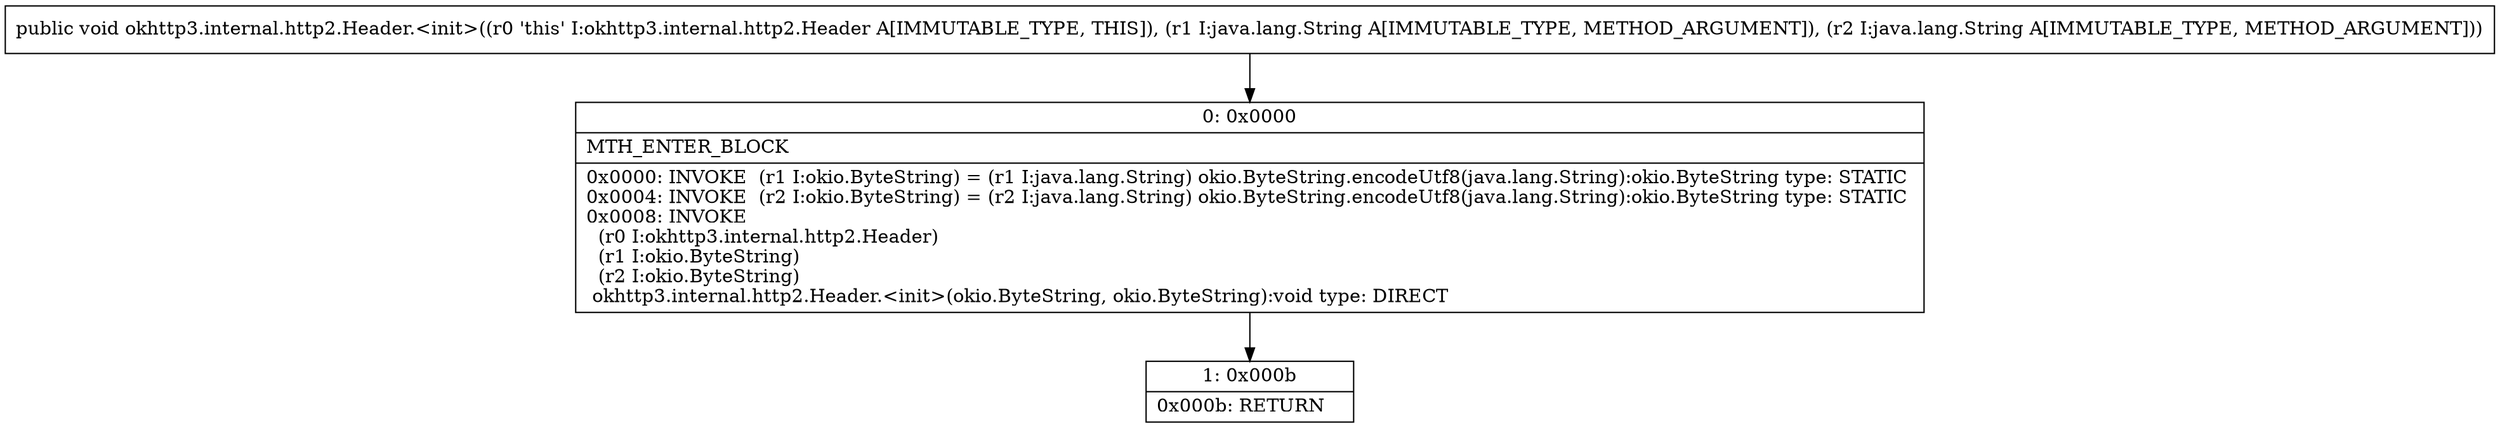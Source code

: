digraph "CFG forokhttp3.internal.http2.Header.\<init\>(Ljava\/lang\/String;Ljava\/lang\/String;)V" {
Node_0 [shape=record,label="{0\:\ 0x0000|MTH_ENTER_BLOCK\l|0x0000: INVOKE  (r1 I:okio.ByteString) = (r1 I:java.lang.String) okio.ByteString.encodeUtf8(java.lang.String):okio.ByteString type: STATIC \l0x0004: INVOKE  (r2 I:okio.ByteString) = (r2 I:java.lang.String) okio.ByteString.encodeUtf8(java.lang.String):okio.ByteString type: STATIC \l0x0008: INVOKE  \l  (r0 I:okhttp3.internal.http2.Header)\l  (r1 I:okio.ByteString)\l  (r2 I:okio.ByteString)\l okhttp3.internal.http2.Header.\<init\>(okio.ByteString, okio.ByteString):void type: DIRECT \l}"];
Node_1 [shape=record,label="{1\:\ 0x000b|0x000b: RETURN   \l}"];
MethodNode[shape=record,label="{public void okhttp3.internal.http2.Header.\<init\>((r0 'this' I:okhttp3.internal.http2.Header A[IMMUTABLE_TYPE, THIS]), (r1 I:java.lang.String A[IMMUTABLE_TYPE, METHOD_ARGUMENT]), (r2 I:java.lang.String A[IMMUTABLE_TYPE, METHOD_ARGUMENT])) }"];
MethodNode -> Node_0;
Node_0 -> Node_1;
}

